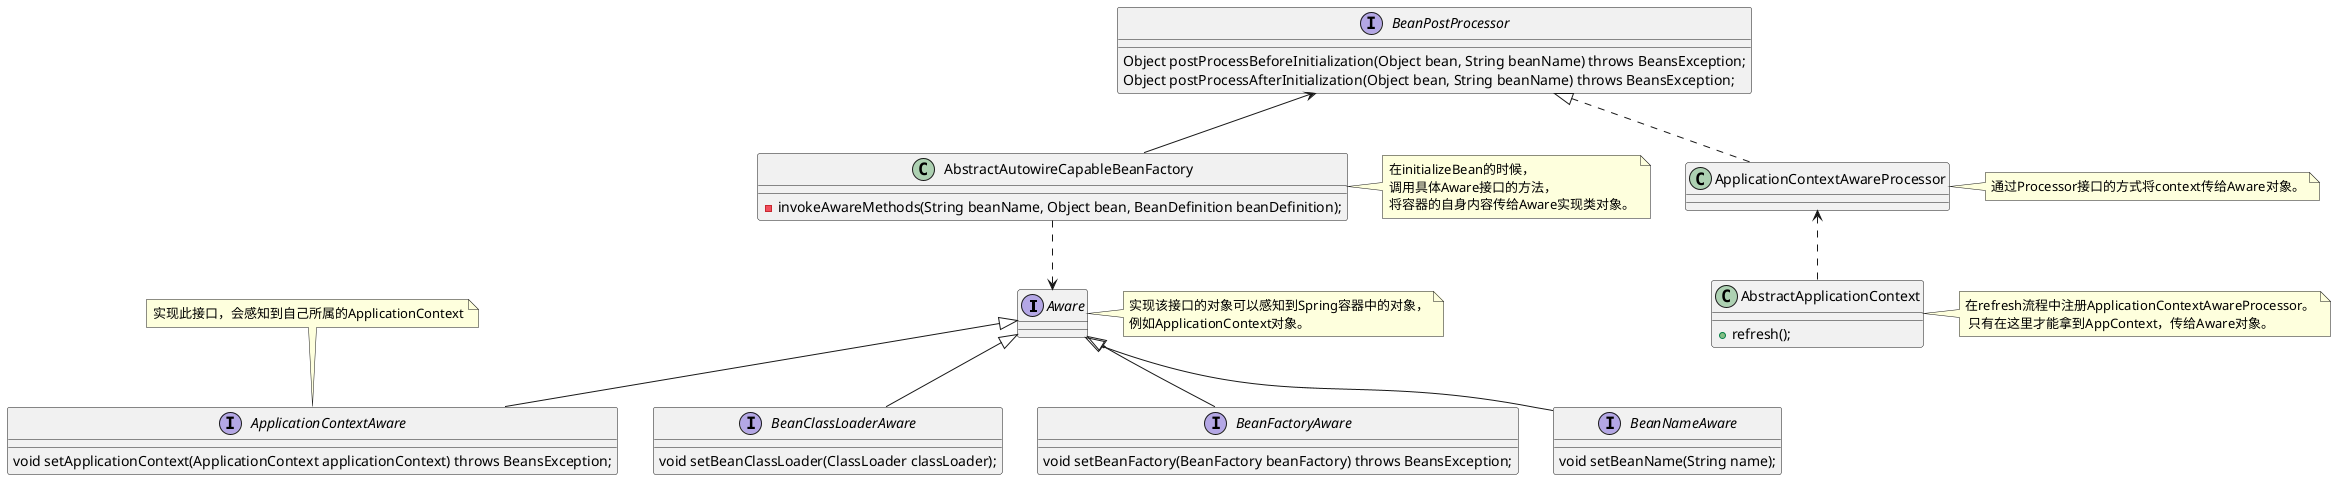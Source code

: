 @startuml
'https://plantuml.com/class-diagram

interface Aware {
}
note right of Aware:实现该接口的对象可以感知到Spring容器中的对象，\r\n例如ApplicationContext对象。
interface ApplicationContextAware extends Aware {
    void setApplicationContext(ApplicationContext applicationContext) throws BeansException;
}
note top of ApplicationContextAware: 实现此接口，会感知到自己所属的ApplicationContext
interface BeanClassLoaderAware extends Aware {
    void setBeanClassLoader(ClassLoader classLoader);
}
interface BeanFactoryAware extends Aware {
    void setBeanFactory(BeanFactory beanFactory) throws BeansException;
}
interface BeanNameAware extends Aware {
    void setBeanName(String name);
}

class AbstractAutowireCapableBeanFactory {
    - invokeAwareMethods(String beanName, Object bean, BeanDefinition beanDefinition);
}
note right of AbstractAutowireCapableBeanFactory: 在initializeBean的时候，\r\n调用具体Aware接口的方法，\r\n将容器的自身内容传给Aware实现类对象。

interface BeanPostProcessor {
    Object postProcessBeforeInitialization(Object bean, String beanName) throws BeansException;
    Object postProcessAfterInitialization(Object bean, String beanName) throws BeansException;
}
class ApplicationContextAwareProcessor implements BeanPostProcessor{
}
note right of ApplicationContextAwareProcessor:通过Processor接口的方式将context传给Aware对象。

class AbstractApplicationContext {
    + refresh();
}
note right of AbstractApplicationContext: 在refresh流程中注册ApplicationContextAwareProcessor。\r\n 只有在这里才能拿到AppContext，传给Aware对象。

'依赖
Aware <.up. AbstractAutowireCapableBeanFactory
ApplicationContextAwareProcessor <.. AbstractApplicationContext
'关联
BeanPostProcessor<--AbstractAutowireCapableBeanFactory
@enduml